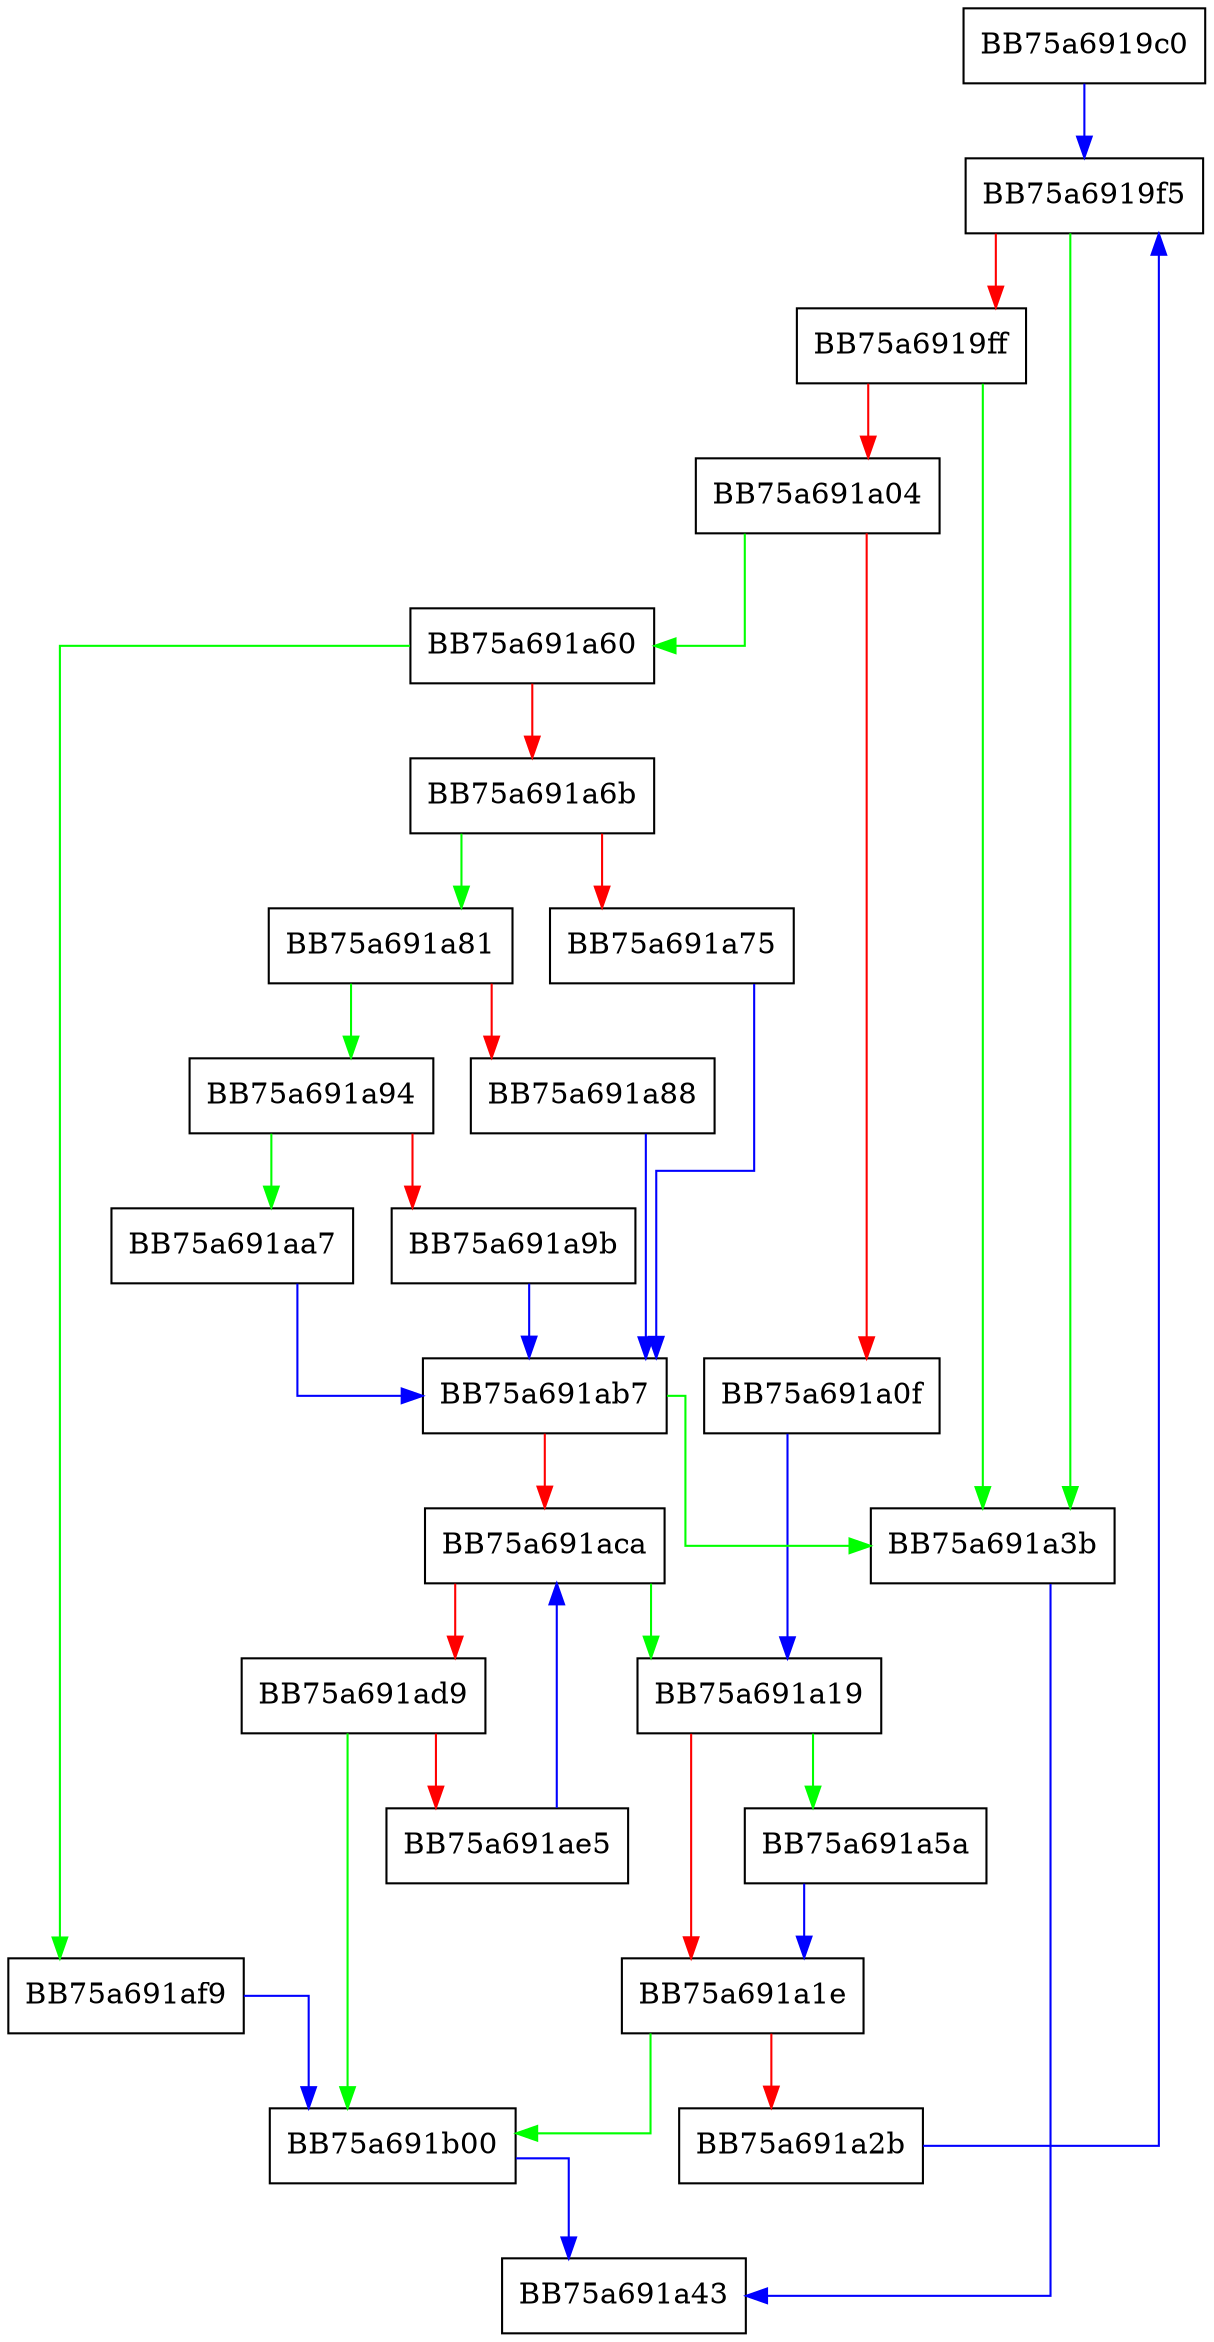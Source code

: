 digraph do_in {
  node [shape="box"];
  graph [splines=ortho];
  BB75a6919c0 -> BB75a6919f5 [color="blue"];
  BB75a6919f5 -> BB75a691a3b [color="green"];
  BB75a6919f5 -> BB75a6919ff [color="red"];
  BB75a6919ff -> BB75a691a3b [color="green"];
  BB75a6919ff -> BB75a691a04 [color="red"];
  BB75a691a04 -> BB75a691a60 [color="green"];
  BB75a691a04 -> BB75a691a0f [color="red"];
  BB75a691a0f -> BB75a691a19 [color="blue"];
  BB75a691a19 -> BB75a691a5a [color="green"];
  BB75a691a19 -> BB75a691a1e [color="red"];
  BB75a691a1e -> BB75a691b00 [color="green"];
  BB75a691a1e -> BB75a691a2b [color="red"];
  BB75a691a2b -> BB75a6919f5 [color="blue"];
  BB75a691a3b -> BB75a691a43 [color="blue"];
  BB75a691a5a -> BB75a691a1e [color="blue"];
  BB75a691a60 -> BB75a691af9 [color="green"];
  BB75a691a60 -> BB75a691a6b [color="red"];
  BB75a691a6b -> BB75a691a81 [color="green"];
  BB75a691a6b -> BB75a691a75 [color="red"];
  BB75a691a75 -> BB75a691ab7 [color="blue"];
  BB75a691a81 -> BB75a691a94 [color="green"];
  BB75a691a81 -> BB75a691a88 [color="red"];
  BB75a691a88 -> BB75a691ab7 [color="blue"];
  BB75a691a94 -> BB75a691aa7 [color="green"];
  BB75a691a94 -> BB75a691a9b [color="red"];
  BB75a691a9b -> BB75a691ab7 [color="blue"];
  BB75a691aa7 -> BB75a691ab7 [color="blue"];
  BB75a691ab7 -> BB75a691a3b [color="green"];
  BB75a691ab7 -> BB75a691aca [color="red"];
  BB75a691aca -> BB75a691a19 [color="green"];
  BB75a691aca -> BB75a691ad9 [color="red"];
  BB75a691ad9 -> BB75a691b00 [color="green"];
  BB75a691ad9 -> BB75a691ae5 [color="red"];
  BB75a691ae5 -> BB75a691aca [color="blue"];
  BB75a691af9 -> BB75a691b00 [color="blue"];
  BB75a691b00 -> BB75a691a43 [color="blue"];
}